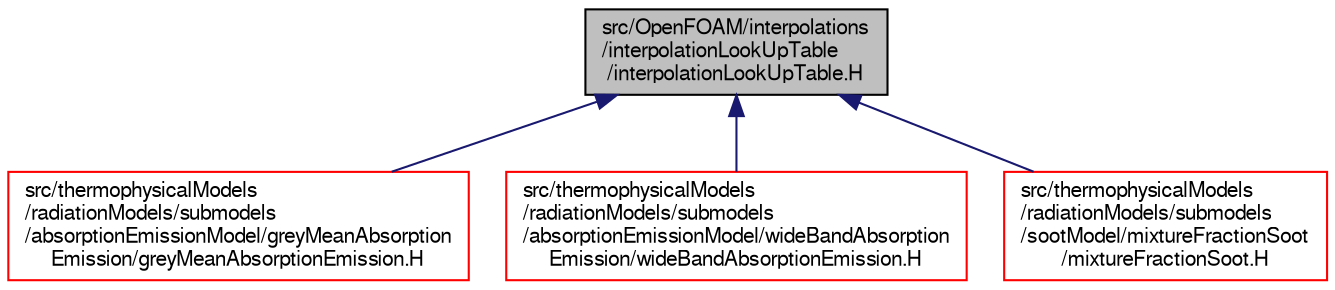 digraph "src/OpenFOAM/interpolations/interpolationLookUpTable/interpolationLookUpTable.H"
{
  bgcolor="transparent";
  edge [fontname="FreeSans",fontsize="10",labelfontname="FreeSans",labelfontsize="10"];
  node [fontname="FreeSans",fontsize="10",shape=record];
  Node107 [label="src/OpenFOAM/interpolations\l/interpolationLookUpTable\l/interpolationLookUpTable.H",height=0.2,width=0.4,color="black", fillcolor="grey75", style="filled", fontcolor="black"];
  Node107 -> Node108 [dir="back",color="midnightblue",fontsize="10",style="solid",fontname="FreeSans"];
  Node108 [label="src/thermophysicalModels\l/radiationModels/submodels\l/absorptionEmissionModel/greyMeanAbsorption\lEmission/greyMeanAbsorptionEmission.H",height=0.2,width=0.4,color="red",URL="$a16043.html"];
  Node107 -> Node110 [dir="back",color="midnightblue",fontsize="10",style="solid",fontname="FreeSans"];
  Node110 [label="src/thermophysicalModels\l/radiationModels/submodels\l/absorptionEmissionModel/wideBandAbsorption\lEmission/wideBandAbsorptionEmission.H",height=0.2,width=0.4,color="red",URL="$a16061.html"];
  Node107 -> Node113 [dir="back",color="midnightblue",fontsize="10",style="solid",fontname="FreeSans"];
  Node113 [label="src/thermophysicalModels\l/radiationModels/submodels\l/sootModel/mixtureFractionSoot\l/mixtureFractionSoot.H",height=0.2,width=0.4,color="red",URL="$a16088.html"];
}
